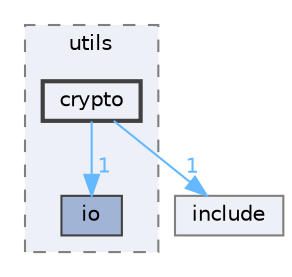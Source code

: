 digraph "crypto"
{
 // INTERACTIVE_SVG=YES
 // LATEX_PDF_SIZE
  bgcolor="transparent";
  edge [fontname=Helvetica,fontsize=10,labelfontname=Helvetica,labelfontsize=10];
  node [fontname=Helvetica,fontsize=10,shape=box,height=0.2,width=0.4];
  compound=true
  subgraph clusterdir_c131034057e02e1eae9fabc5bf404e0f {
    graph [ bgcolor="#edf0f7", pencolor="grey50", label="utils", fontname=Helvetica,fontsize=10 style="filled,dashed", URL="dir_c131034057e02e1eae9fabc5bf404e0f.html",tooltip=""]
  dir_b342747935081d792740b832efd1d6d6 [label="io", fillcolor="#a2b4d6", color="grey25", style="filled", URL="dir_b342747935081d792740b832efd1d6d6.html",tooltip=""];
  dir_568ae3e91ea2df9ab0ba796f055a63b6 [label="crypto", fillcolor="#edf0f7", color="grey25", style="filled,bold", URL="dir_568ae3e91ea2df9ab0ba796f055a63b6.html",tooltip=""];
  }
  dir_d6529833b28cf7034848d180a0eb120f [label="include", fillcolor="#edf0f7", color="grey50", style="filled", URL="dir_d6529833b28cf7034848d180a0eb120f.html",tooltip=""];
  dir_568ae3e91ea2df9ab0ba796f055a63b6->dir_b342747935081d792740b832efd1d6d6 [headlabel="1", labeldistance=1.5 headhref="dir_000005_000017.html" href="dir_000005_000017.html" color="steelblue1" fontcolor="steelblue1"];
  dir_568ae3e91ea2df9ab0ba796f055a63b6->dir_d6529833b28cf7034848d180a0eb120f [headlabel="1", labeldistance=1.5 headhref="dir_000005_000013.html" href="dir_000005_000013.html" color="steelblue1" fontcolor="steelblue1"];
}
